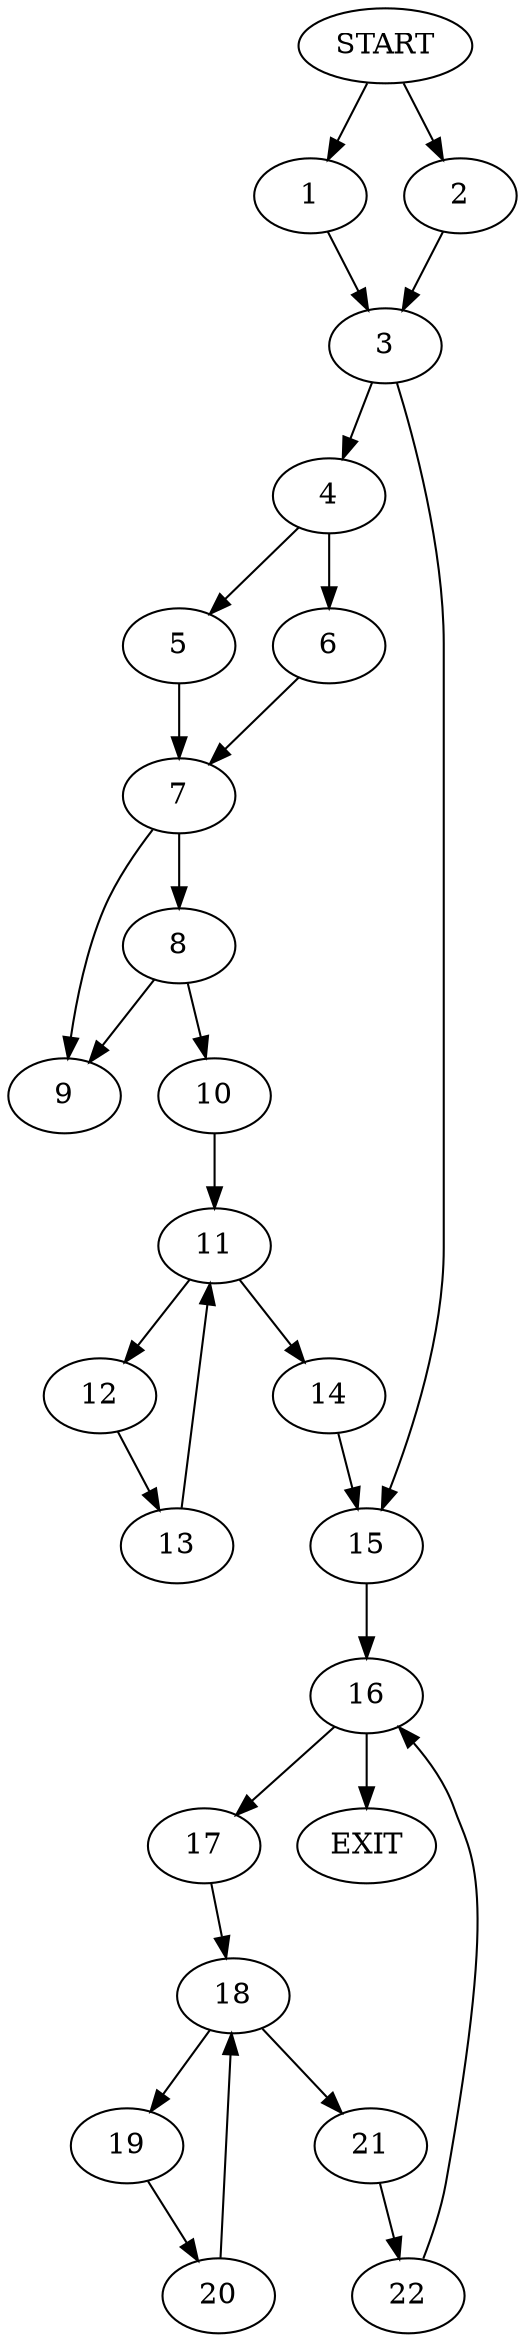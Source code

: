 digraph { 
0 [label="START"];
1;
2;
3;
4;
5;
6;
7;
8;
9;
10;
11;
12;
13;
14;
15;
16;
17;
18;
19;
20;
21;
22;
23[label="EXIT"];
0 -> 1;
0 -> 2;
1 -> 3;
2 -> 3;
3 -> 4;
3 -> 15;
4 -> 5;
4 -> 6;
5 -> 7;
6 -> 7;
7 -> 9;
7 -> 8;
8 -> 9;
8 -> 10;
10 -> 11;
11 -> 12;
11 -> 14;
12 -> 13;
13 -> 11;
14 -> 15;
15 -> 16;
16 -> 17;
16 -> 23;
17 -> 18;
18 -> 19;
18 -> 21;
19 -> 20;
20 -> 18;
21 -> 22;
22 -> 16;
}